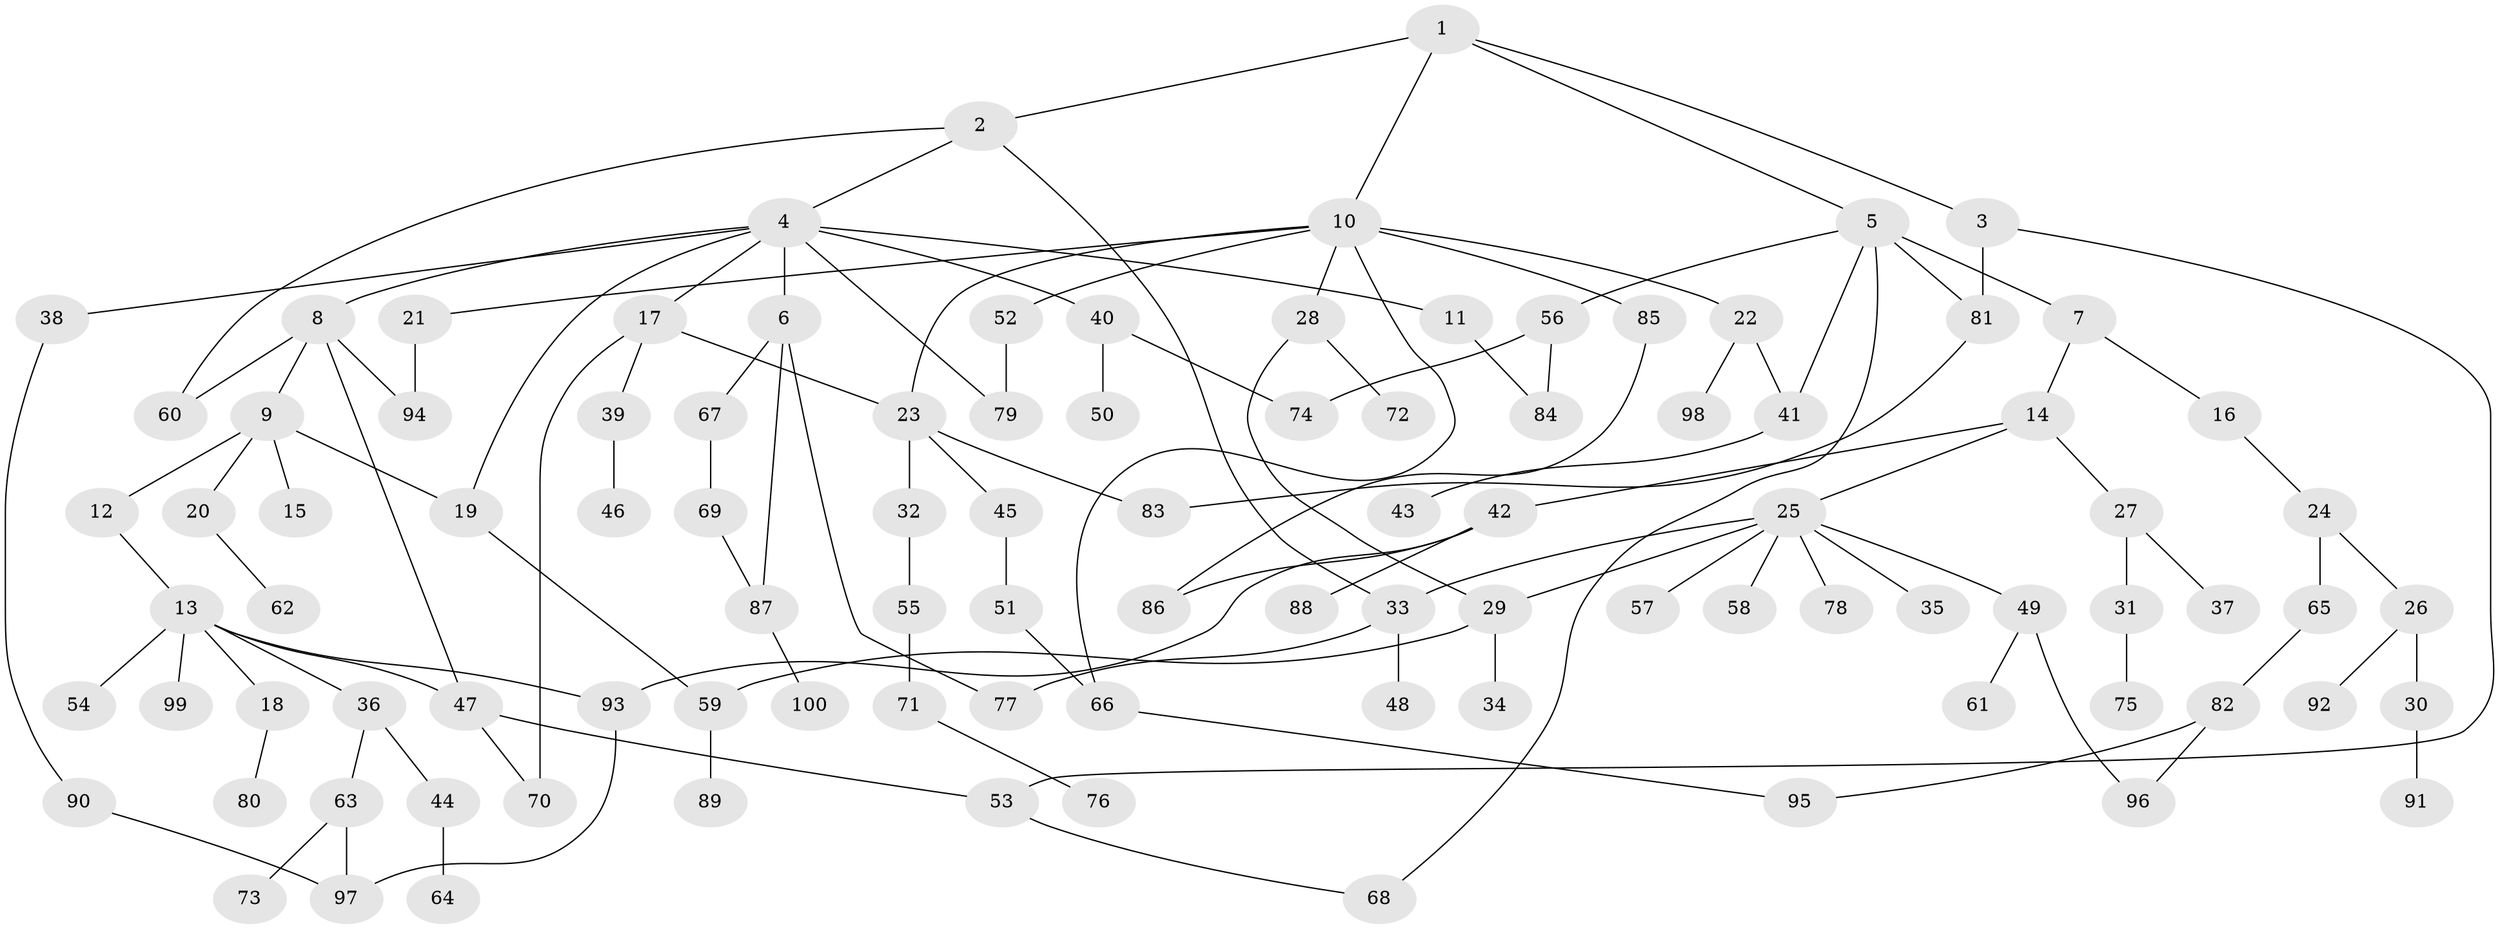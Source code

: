 // Generated by graph-tools (version 1.1) at 2025/38/02/21/25 10:38:52]
// undirected, 100 vertices, 125 edges
graph export_dot {
graph [start="1"]
  node [color=gray90,style=filled];
  1;
  2;
  3;
  4;
  5;
  6;
  7;
  8;
  9;
  10;
  11;
  12;
  13;
  14;
  15;
  16;
  17;
  18;
  19;
  20;
  21;
  22;
  23;
  24;
  25;
  26;
  27;
  28;
  29;
  30;
  31;
  32;
  33;
  34;
  35;
  36;
  37;
  38;
  39;
  40;
  41;
  42;
  43;
  44;
  45;
  46;
  47;
  48;
  49;
  50;
  51;
  52;
  53;
  54;
  55;
  56;
  57;
  58;
  59;
  60;
  61;
  62;
  63;
  64;
  65;
  66;
  67;
  68;
  69;
  70;
  71;
  72;
  73;
  74;
  75;
  76;
  77;
  78;
  79;
  80;
  81;
  82;
  83;
  84;
  85;
  86;
  87;
  88;
  89;
  90;
  91;
  92;
  93;
  94;
  95;
  96;
  97;
  98;
  99;
  100;
  1 -- 2;
  1 -- 3;
  1 -- 5;
  1 -- 10;
  2 -- 4;
  2 -- 33;
  2 -- 60;
  3 -- 53;
  3 -- 81;
  4 -- 6;
  4 -- 8;
  4 -- 11;
  4 -- 17;
  4 -- 19;
  4 -- 38;
  4 -- 40;
  4 -- 79;
  5 -- 7;
  5 -- 56;
  5 -- 81;
  5 -- 68;
  5 -- 41;
  6 -- 67;
  6 -- 87;
  6 -- 77;
  7 -- 14;
  7 -- 16;
  8 -- 9;
  8 -- 47;
  8 -- 60;
  8 -- 94;
  9 -- 12;
  9 -- 15;
  9 -- 20;
  9 -- 19;
  10 -- 21;
  10 -- 22;
  10 -- 23;
  10 -- 28;
  10 -- 52;
  10 -- 85;
  10 -- 66;
  11 -- 84;
  12 -- 13;
  13 -- 18;
  13 -- 36;
  13 -- 54;
  13 -- 99;
  13 -- 93;
  13 -- 47;
  14 -- 25;
  14 -- 27;
  14 -- 42;
  16 -- 24;
  17 -- 39;
  17 -- 70;
  17 -- 23;
  18 -- 80;
  19 -- 59;
  20 -- 62;
  21 -- 94;
  22 -- 41;
  22 -- 98;
  23 -- 32;
  23 -- 45;
  23 -- 83;
  24 -- 26;
  24 -- 65;
  25 -- 33;
  25 -- 35;
  25 -- 49;
  25 -- 57;
  25 -- 58;
  25 -- 78;
  25 -- 29;
  26 -- 30;
  26 -- 92;
  27 -- 31;
  27 -- 37;
  28 -- 29;
  28 -- 72;
  29 -- 34;
  29 -- 59;
  30 -- 91;
  31 -- 75;
  32 -- 55;
  33 -- 48;
  33 -- 77;
  36 -- 44;
  36 -- 63;
  38 -- 90;
  39 -- 46;
  40 -- 50;
  40 -- 74;
  41 -- 43;
  42 -- 88;
  42 -- 93;
  42 -- 86;
  44 -- 64;
  45 -- 51;
  47 -- 53;
  47 -- 70;
  49 -- 61;
  49 -- 96;
  51 -- 66;
  52 -- 79;
  53 -- 68;
  55 -- 71;
  56 -- 74;
  56 -- 84;
  59 -- 89;
  63 -- 73;
  63 -- 97;
  65 -- 82;
  66 -- 95;
  67 -- 69;
  69 -- 87;
  71 -- 76;
  81 -- 83;
  82 -- 96;
  82 -- 95;
  85 -- 86;
  87 -- 100;
  90 -- 97;
  93 -- 97;
}
